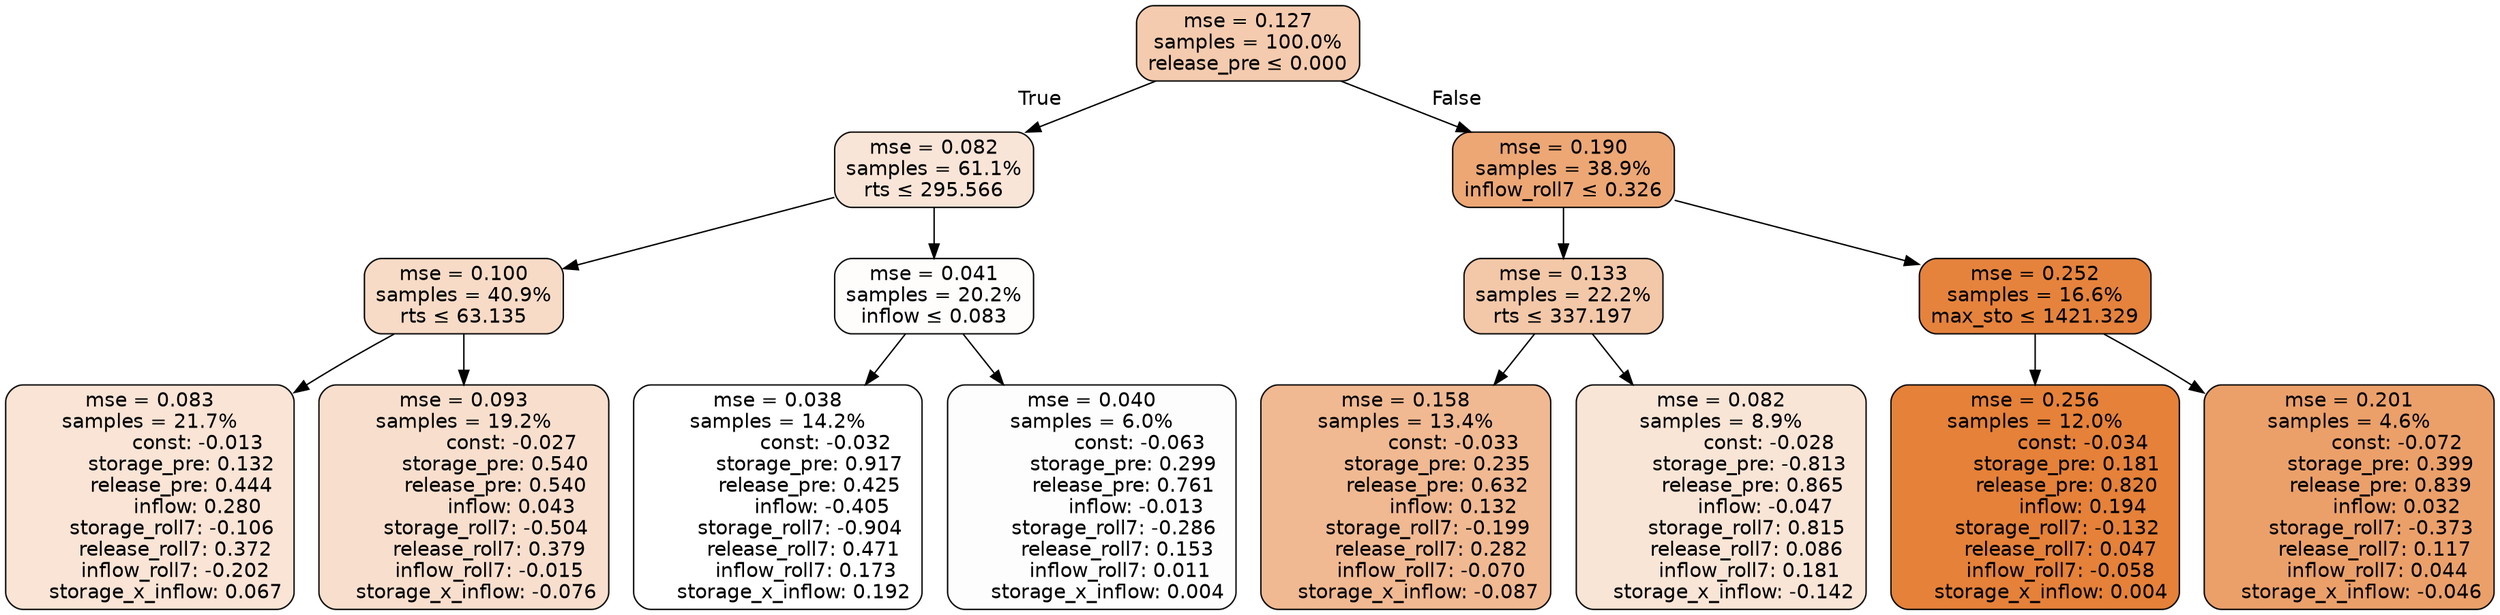 digraph tree {
bgcolor="transparent"
node [shape=rectangle, style="filled, rounded", color="black", fontname=helvetica] ;
edge [fontname=helvetica] ;
	"0" [label="mse = 0.127
samples = 100.0%
release_pre &le; 0.000", fillcolor="#f4cbae"]
	"1" [label="mse = 0.082
samples = 61.1%
rts &le; 295.566", fillcolor="#f9e5d7"]
	"2" [label="mse = 0.100
samples = 40.9%
rts &le; 63.135", fillcolor="#f7dbc6"]
	"3" [label="mse = 0.083
samples = 21.7%
               const: -0.013
          storage_pre: 0.132
          release_pre: 0.444
               inflow: 0.280
       storage_roll7: -0.106
        release_roll7: 0.372
        inflow_roll7: -0.202
     storage_x_inflow: 0.067", fillcolor="#f9e4d5"]
	"4" [label="mse = 0.093
samples = 19.2%
               const: -0.027
          storage_pre: 0.540
          release_pre: 0.540
               inflow: 0.043
       storage_roll7: -0.504
        release_roll7: 0.379
        inflow_roll7: -0.015
    storage_x_inflow: -0.076", fillcolor="#f8dfcd"]
	"5" [label="mse = 0.041
samples = 20.2%
inflow &le; 0.083", fillcolor="#fefdfc"]
	"6" [label="mse = 0.038
samples = 14.2%
               const: -0.032
          storage_pre: 0.917
          release_pre: 0.425
              inflow: -0.405
       storage_roll7: -0.904
        release_roll7: 0.471
         inflow_roll7: 0.173
     storage_x_inflow: 0.192", fillcolor="#ffffff"]
	"7" [label="mse = 0.040
samples = 6.0%
               const: -0.063
          storage_pre: 0.299
          release_pre: 0.761
              inflow: -0.013
       storage_roll7: -0.286
        release_roll7: 0.153
         inflow_roll7: 0.011
     storage_x_inflow: 0.004", fillcolor="#fefdfd"]
	"8" [label="mse = 0.190
samples = 38.9%
inflow_roll7 &le; 0.326", fillcolor="#eca775"]
	"9" [label="mse = 0.133
samples = 22.2%
rts &le; 337.197", fillcolor="#f3c8a8"]
	"10" [label="mse = 0.158
samples = 13.4%
               const: -0.033
          storage_pre: 0.235
          release_pre: 0.632
               inflow: 0.132
       storage_roll7: -0.199
        release_roll7: 0.282
        inflow_roll7: -0.070
    storage_x_inflow: -0.087", fillcolor="#f0b992"]
	"11" [label="mse = 0.082
samples = 8.9%
               const: -0.028
         storage_pre: -0.813
          release_pre: 0.865
              inflow: -0.047
        storage_roll7: 0.815
        release_roll7: 0.086
         inflow_roll7: 0.181
    storage_x_inflow: -0.142", fillcolor="#f9e5d6"]
	"12" [label="mse = 0.252
samples = 16.6%
max_sto &le; 1421.329", fillcolor="#e5833d"]
	"13" [label="mse = 0.256
samples = 12.0%
               const: -0.034
          storage_pre: 0.181
          release_pre: 0.820
               inflow: 0.194
       storage_roll7: -0.132
        release_roll7: 0.047
        inflow_roll7: -0.058
     storage_x_inflow: 0.004", fillcolor="#e58139"]
	"14" [label="mse = 0.201
samples = 4.6%
               const: -0.072
          storage_pre: 0.399
          release_pre: 0.839
               inflow: 0.032
       storage_roll7: -0.373
        release_roll7: 0.117
         inflow_roll7: 0.044
    storage_x_inflow: -0.046", fillcolor="#eba06a"]

	"0" -> "1" [labeldistance=2.5, labelangle=45, headlabel="True"]
	"1" -> "2"
	"2" -> "3"
	"2" -> "4"
	"1" -> "5"
	"5" -> "6"
	"5" -> "7"
	"0" -> "8" [labeldistance=2.5, labelangle=-45, headlabel="False"]
	"8" -> "9"
	"9" -> "10"
	"9" -> "11"
	"8" -> "12"
	"12" -> "13"
	"12" -> "14"
}